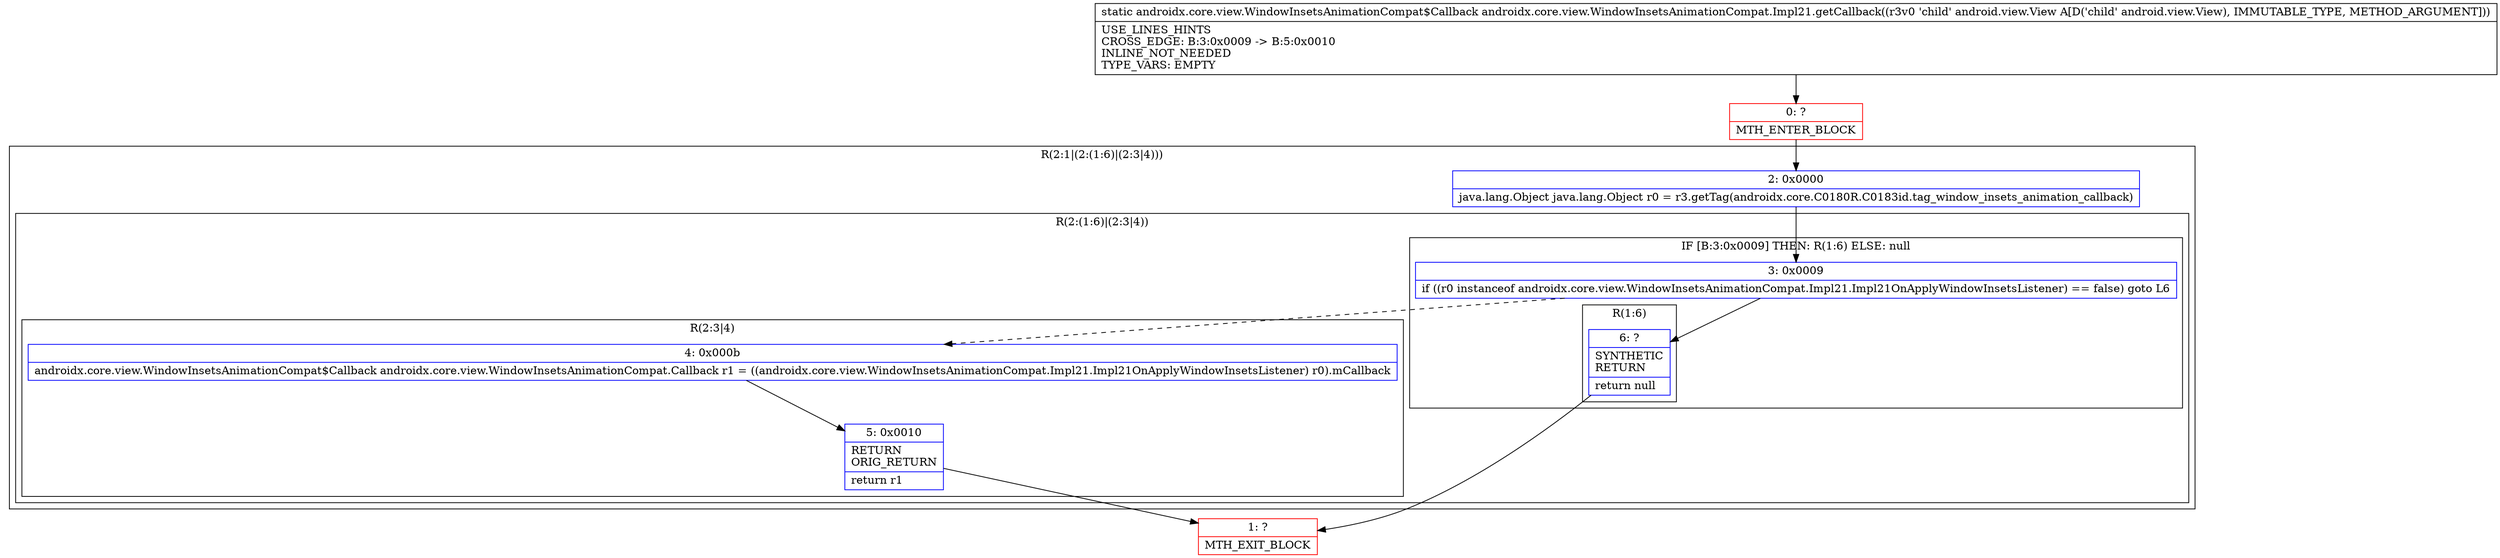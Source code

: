 digraph "CFG forandroidx.core.view.WindowInsetsAnimationCompat.Impl21.getCallback(Landroid\/view\/View;)Landroidx\/core\/view\/WindowInsetsAnimationCompat$Callback;" {
subgraph cluster_Region_375929868 {
label = "R(2:1|(2:(1:6)|(2:3|4)))";
node [shape=record,color=blue];
Node_2 [shape=record,label="{2\:\ 0x0000|java.lang.Object java.lang.Object r0 = r3.getTag(androidx.core.C0180R.C0183id.tag_window_insets_animation_callback)\l}"];
subgraph cluster_Region_1533198953 {
label = "R(2:(1:6)|(2:3|4))";
node [shape=record,color=blue];
subgraph cluster_IfRegion_1149431037 {
label = "IF [B:3:0x0009] THEN: R(1:6) ELSE: null";
node [shape=record,color=blue];
Node_3 [shape=record,label="{3\:\ 0x0009|if ((r0 instanceof androidx.core.view.WindowInsetsAnimationCompat.Impl21.Impl21OnApplyWindowInsetsListener) == false) goto L6\l}"];
subgraph cluster_Region_1405690580 {
label = "R(1:6)";
node [shape=record,color=blue];
Node_6 [shape=record,label="{6\:\ ?|SYNTHETIC\lRETURN\l|return null\l}"];
}
}
subgraph cluster_Region_2042333830 {
label = "R(2:3|4)";
node [shape=record,color=blue];
Node_4 [shape=record,label="{4\:\ 0x000b|androidx.core.view.WindowInsetsAnimationCompat$Callback androidx.core.view.WindowInsetsAnimationCompat.Callback r1 = ((androidx.core.view.WindowInsetsAnimationCompat.Impl21.Impl21OnApplyWindowInsetsListener) r0).mCallback\l}"];
Node_5 [shape=record,label="{5\:\ 0x0010|RETURN\lORIG_RETURN\l|return r1\l}"];
}
}
}
Node_0 [shape=record,color=red,label="{0\:\ ?|MTH_ENTER_BLOCK\l}"];
Node_1 [shape=record,color=red,label="{1\:\ ?|MTH_EXIT_BLOCK\l}"];
MethodNode[shape=record,label="{static androidx.core.view.WindowInsetsAnimationCompat$Callback androidx.core.view.WindowInsetsAnimationCompat.Impl21.getCallback((r3v0 'child' android.view.View A[D('child' android.view.View), IMMUTABLE_TYPE, METHOD_ARGUMENT]))  | USE_LINES_HINTS\lCROSS_EDGE: B:3:0x0009 \-\> B:5:0x0010\lINLINE_NOT_NEEDED\lTYPE_VARS: EMPTY\l}"];
MethodNode -> Node_0;Node_2 -> Node_3;
Node_3 -> Node_4[style=dashed];
Node_3 -> Node_6;
Node_6 -> Node_1;
Node_4 -> Node_5;
Node_5 -> Node_1;
Node_0 -> Node_2;
}

